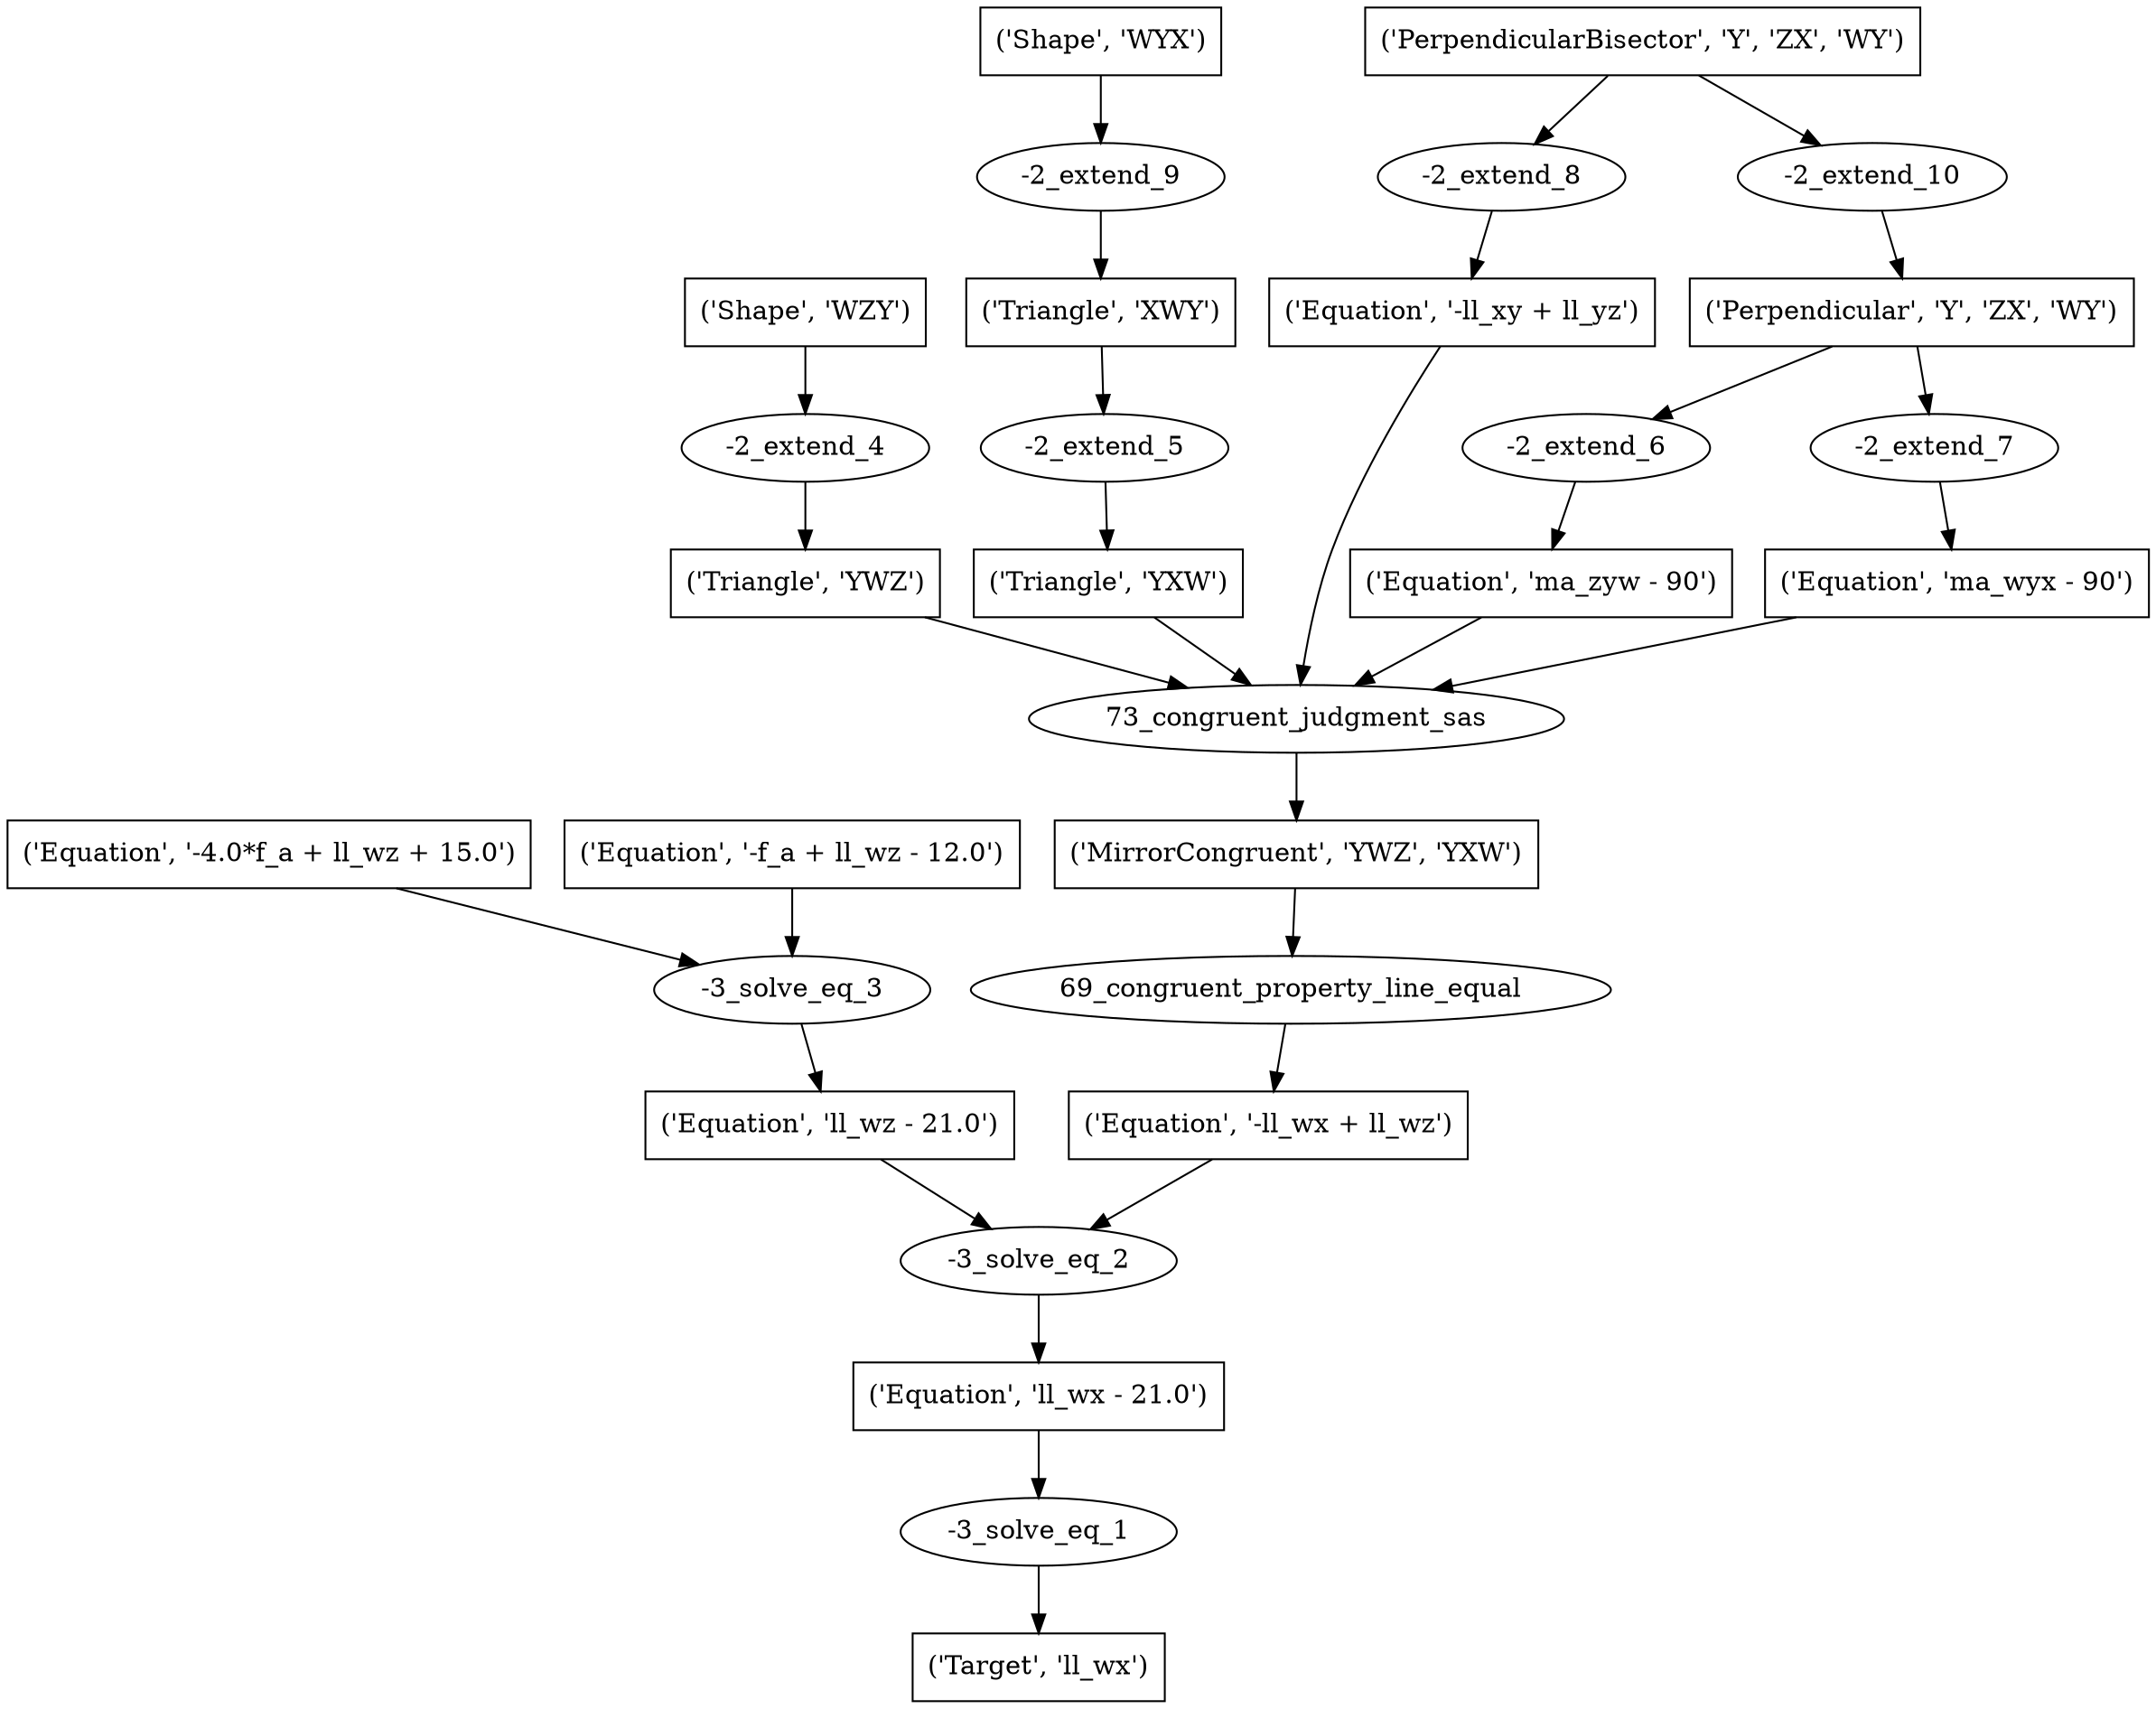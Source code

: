 digraph 33 {
	0 [label="('Target', 'll_wx')" shape=box]
	1 [label="-3_solve_eq_1"]
	1 -> 0
	2 [label="('Equation', 'll_wx - 21.0')" shape=box]
	2 -> 1
	3 [label="-3_solve_eq_2"]
	3 -> 2
	4 [label="('Equation', 'll_wz - 21.0')" shape=box]
	4 -> 3
	5 [label="('Equation', '-ll_wx + ll_wz')" shape=box]
	5 -> 3
	6 [label="-3_solve_eq_3"]
	6 -> 4
	7 [label="('Equation', '-4.0*f_a + ll_wz + 15.0')" shape=box]
	7 -> 6
	8 [label="('Equation', '-f_a + ll_wz - 12.0')" shape=box]
	8 -> 6
	9 [label="69_congruent_property_line_equal"]
	9 -> 5
	10 [label="('MirrorCongruent', 'YWZ', 'YXW')" shape=box]
	10 -> 9
	11 [label="73_congruent_judgment_sas"]
	11 -> 10
	12 [label="('Triangle', 'YWZ')" shape=box]
	12 -> 11
	13 [label="('Triangle', 'YXW')" shape=box]
	13 -> 11
	14 [label="('Equation', 'ma_zyw - 90')" shape=box]
	14 -> 11
	15 [label="('Equation', 'ma_wyx - 90')" shape=box]
	15 -> 11
	16 [label="('Equation', '-ll_xy + ll_yz')" shape=box]
	16 -> 11
	17 [label="-2_extend_4"]
	17 -> 12
	18 [label="('Shape', 'WZY')" shape=box]
	18 -> 17
	19 [label="-2_extend_5"]
	19 -> 13
	20 [label="('Triangle', 'XWY')" shape=box]
	20 -> 19
	21 [label="-2_extend_6"]
	21 -> 14
	22 [label="('Perpendicular', 'Y', 'ZX', 'WY')" shape=box]
	22 -> 21
	23 [label="-2_extend_7"]
	23 -> 15
	22 -> 23
	24 [label="-2_extend_8"]
	24 -> 16
	25 [label="('PerpendicularBisector', 'Y', 'ZX', 'WY')" shape=box]
	25 -> 24
	26 [label="-2_extend_9"]
	26 -> 20
	27 [label="('Shape', 'WYX')" shape=box]
	27 -> 26
	28 [label="-2_extend_10"]
	28 -> 22
	25 -> 28
}
